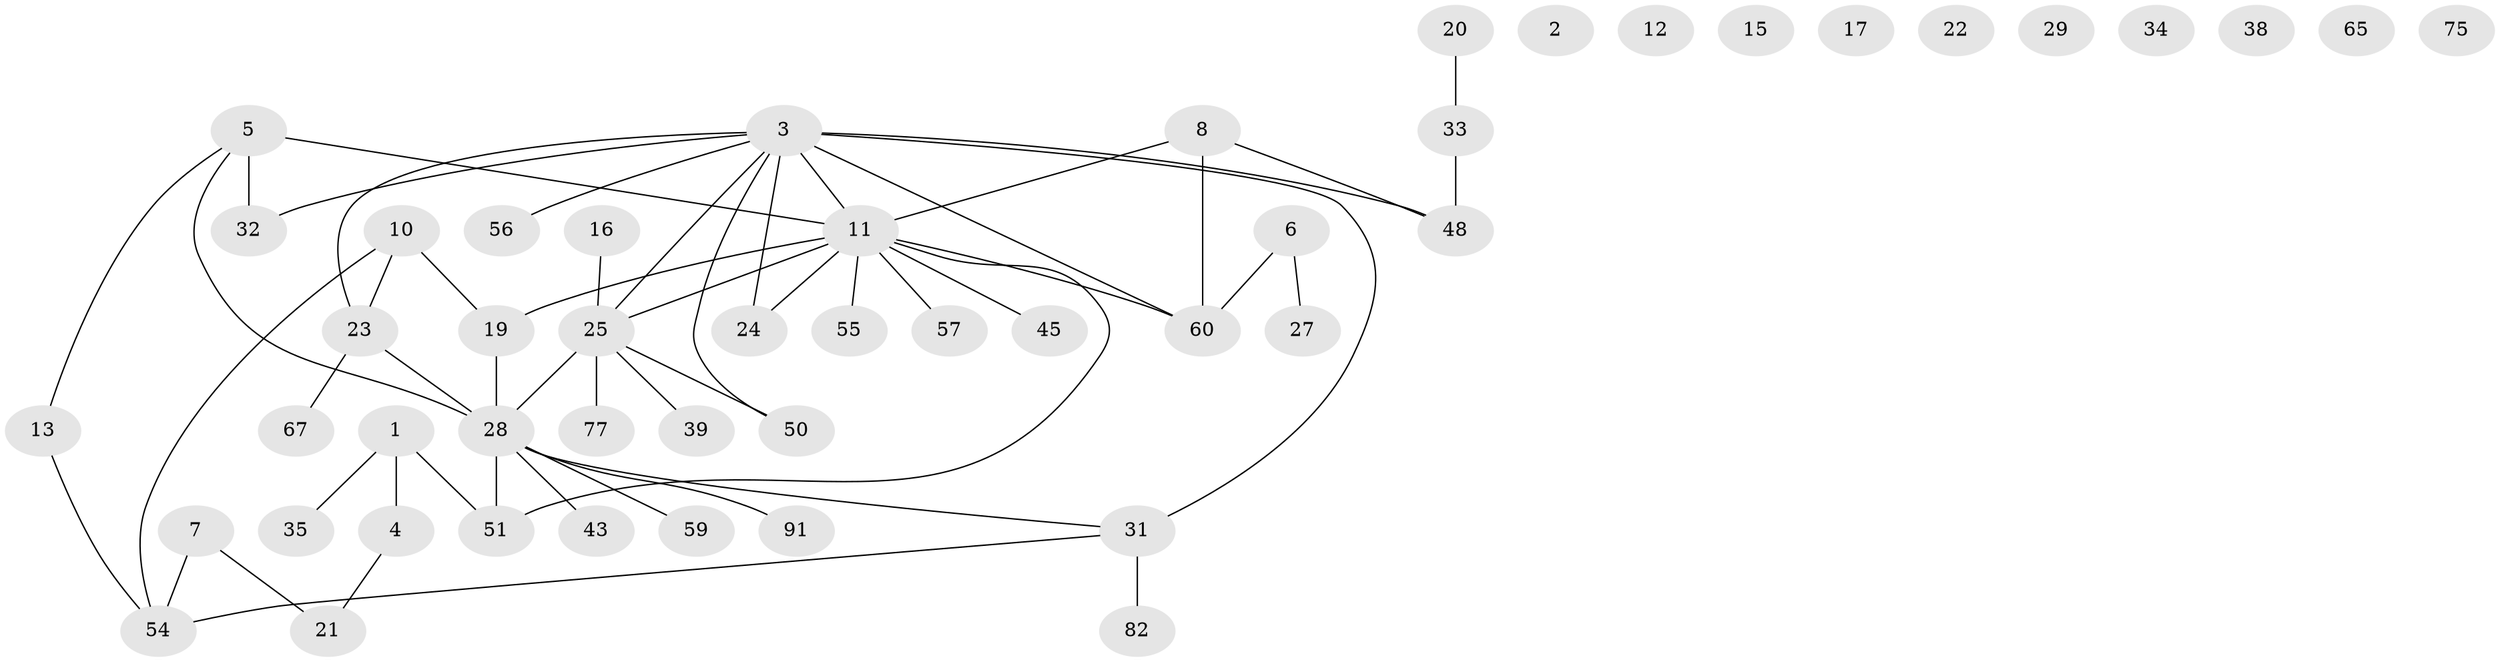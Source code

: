// original degree distribution, {3: 0.25263157894736843, 0: 0.10526315789473684, 4: 0.10526315789473684, 2: 0.22105263157894736, 1: 0.2631578947368421, 5: 0.05263157894736842}
// Generated by graph-tools (version 1.1) at 2025/16/03/04/25 18:16:36]
// undirected, 49 vertices, 54 edges
graph export_dot {
graph [start="1"]
  node [color=gray90,style=filled];
  1 [super="+80+62"];
  2;
  3 [super="+93+53+72+46"];
  4 [super="+26+18"];
  5 [super="+14+42"];
  6 [super="+74"];
  7 [super="+9+58"];
  8 [super="+81"];
  10 [super="+83"];
  11 [super="+70+49+71"];
  12;
  13 [super="+66"];
  15;
  16;
  17;
  19 [super="+40"];
  20 [super="+37"];
  21 [super="+36+94"];
  22;
  23 [super="+73"];
  24;
  25 [super="+47+68"];
  27;
  28 [super="+41+30"];
  29;
  31 [super="+63"];
  32;
  33;
  34;
  35;
  38;
  39 [super="+61+44"];
  43;
  45;
  48 [super="+64"];
  50 [super="+52"];
  51;
  54 [super="+92"];
  55;
  56;
  57;
  59;
  60 [super="+78"];
  65;
  67;
  75;
  77 [super="+79"];
  82;
  91;
  1 -- 35;
  1 -- 51;
  1 -- 4;
  3 -- 25;
  3 -- 32;
  3 -- 23;
  3 -- 56;
  3 -- 31 [weight=2];
  3 -- 11;
  3 -- 48;
  3 -- 60;
  3 -- 50;
  3 -- 24;
  4 -- 21;
  5 -- 11 [weight=2];
  5 -- 13;
  5 -- 28;
  5 -- 32;
  6 -- 27;
  6 -- 60;
  7 -- 54;
  7 -- 21;
  8 -- 11;
  8 -- 48;
  8 -- 60;
  10 -- 54;
  10 -- 23;
  10 -- 19;
  11 -- 45;
  11 -- 24;
  11 -- 51;
  11 -- 55;
  11 -- 57;
  11 -- 60;
  11 -- 25;
  11 -- 19;
  13 -- 54;
  16 -- 25;
  19 -- 28;
  20 -- 33;
  23 -- 67;
  23 -- 28;
  25 -- 77;
  25 -- 28;
  25 -- 39;
  25 -- 50;
  28 -- 51;
  28 -- 59;
  28 -- 43;
  28 -- 91;
  28 -- 31;
  31 -- 54;
  31 -- 82;
  33 -- 48;
}
